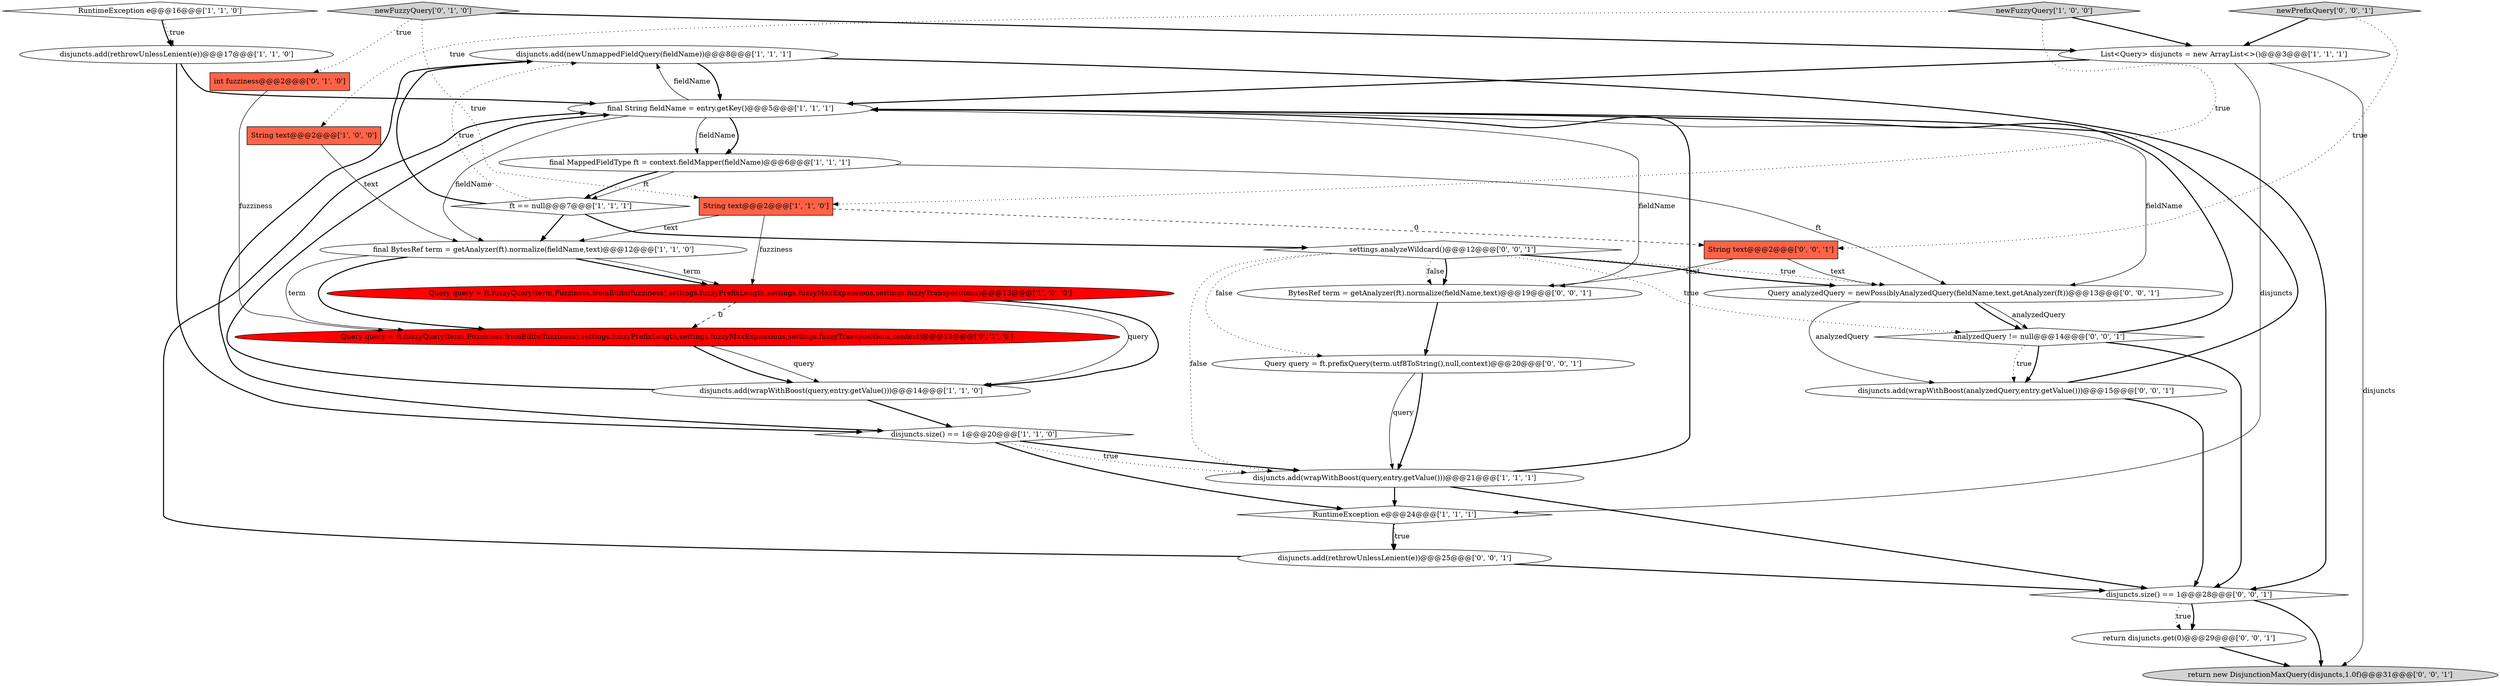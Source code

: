 digraph {
3 [style = filled, label = "disjuncts.add(newUnmappedFieldQuery(fieldName))@@@8@@@['1', '1', '1']", fillcolor = white, shape = ellipse image = "AAA0AAABBB1BBB"];
25 [style = filled, label = "return disjuncts.get(0)@@@29@@@['0', '0', '1']", fillcolor = white, shape = ellipse image = "AAA0AAABBB3BBB"];
13 [style = filled, label = "Query query = ft.fuzzyQuery(term,Fuzziness.fromEdits(fuzziness),settings.fuzzyPrefixLength,settings.fuzzyMaxExpansions,settings.fuzzyTranspositions)@@@13@@@['1', '0', '0']", fillcolor = red, shape = ellipse image = "AAA1AAABBB1BBB"];
8 [style = filled, label = "RuntimeException e@@@24@@@['1', '1', '1']", fillcolor = white, shape = diamond image = "AAA0AAABBB1BBB"];
7 [style = filled, label = "RuntimeException e@@@16@@@['1', '1', '0']", fillcolor = white, shape = diamond image = "AAA0AAABBB1BBB"];
15 [style = filled, label = "final MappedFieldType ft = context.fieldMapper(fieldName)@@@6@@@['1', '1', '1']", fillcolor = white, shape = ellipse image = "AAA0AAABBB1BBB"];
0 [style = filled, label = "final String fieldName = entry.getKey()@@@5@@@['1', '1', '1']", fillcolor = white, shape = ellipse image = "AAA0AAABBB1BBB"];
27 [style = filled, label = "disjuncts.add(wrapWithBoost(analyzedQuery,entry.getValue()))@@@15@@@['0', '0', '1']", fillcolor = white, shape = ellipse image = "AAA0AAABBB3BBB"];
19 [style = filled, label = "String text@@@2@@@['0', '0', '1']", fillcolor = tomato, shape = box image = "AAA0AAABBB3BBB"];
23 [style = filled, label = "disjuncts.size() == 1@@@28@@@['0', '0', '1']", fillcolor = white, shape = diamond image = "AAA0AAABBB3BBB"];
17 [style = filled, label = "int fuzziness@@@2@@@['0', '1', '0']", fillcolor = tomato, shape = box image = "AAA0AAABBB2BBB"];
22 [style = filled, label = "disjuncts.add(rethrowUnlessLenient(e))@@@25@@@['0', '0', '1']", fillcolor = white, shape = ellipse image = "AAA0AAABBB3BBB"];
30 [style = filled, label = "settings.analyzeWildcard()@@@12@@@['0', '0', '1']", fillcolor = white, shape = diamond image = "AAA0AAABBB3BBB"];
20 [style = filled, label = "BytesRef term = getAnalyzer(ft).normalize(fieldName,text)@@@19@@@['0', '0', '1']", fillcolor = white, shape = ellipse image = "AAA0AAABBB3BBB"];
11 [style = filled, label = "List<Query> disjuncts = new ArrayList<>()@@@3@@@['1', '1', '1']", fillcolor = white, shape = ellipse image = "AAA0AAABBB1BBB"];
6 [style = filled, label = "disjuncts.add(wrapWithBoost(query,entry.getValue()))@@@21@@@['1', '1', '1']", fillcolor = white, shape = ellipse image = "AAA0AAABBB1BBB"];
12 [style = filled, label = "disjuncts.add(wrapWithBoost(query,entry.getValue()))@@@14@@@['1', '1', '0']", fillcolor = white, shape = ellipse image = "AAA0AAABBB1BBB"];
29 [style = filled, label = "Query analyzedQuery = newPossiblyAnalyzedQuery(fieldName,text,getAnalyzer(ft))@@@13@@@['0', '0', '1']", fillcolor = white, shape = ellipse image = "AAA0AAABBB3BBB"];
9 [style = filled, label = "newFuzzyQuery['1', '0', '0']", fillcolor = lightgray, shape = diamond image = "AAA0AAABBB1BBB"];
2 [style = filled, label = "disjuncts.size() == 1@@@20@@@['1', '1', '0']", fillcolor = white, shape = diamond image = "AAA0AAABBB1BBB"];
24 [style = filled, label = "analyzedQuery != null@@@14@@@['0', '0', '1']", fillcolor = white, shape = diamond image = "AAA0AAABBB3BBB"];
14 [style = filled, label = "String text@@@2@@@['1', '1', '0']", fillcolor = tomato, shape = box image = "AAA0AAABBB1BBB"];
21 [style = filled, label = "newPrefixQuery['0', '0', '1']", fillcolor = lightgray, shape = diamond image = "AAA0AAABBB3BBB"];
1 [style = filled, label = "final BytesRef term = getAnalyzer(ft).normalize(fieldName,text)@@@12@@@['1', '1', '0']", fillcolor = white, shape = ellipse image = "AAA0AAABBB1BBB"];
5 [style = filled, label = "disjuncts.add(rethrowUnlessLenient(e))@@@17@@@['1', '1', '0']", fillcolor = white, shape = ellipse image = "AAA0AAABBB1BBB"];
18 [style = filled, label = "Query query = ft.fuzzyQuery(term,Fuzziness.fromEdits(fuzziness),settings.fuzzyPrefixLength,settings.fuzzyMaxExpansions,settings.fuzzyTranspositions,context)@@@13@@@['0', '1', '0']", fillcolor = red, shape = ellipse image = "AAA1AAABBB2BBB"];
16 [style = filled, label = "newFuzzyQuery['0', '1', '0']", fillcolor = lightgray, shape = diamond image = "AAA0AAABBB2BBB"];
28 [style = filled, label = "Query query = ft.prefixQuery(term.utf8ToString(),null,context)@@@20@@@['0', '0', '1']", fillcolor = white, shape = ellipse image = "AAA0AAABBB3BBB"];
26 [style = filled, label = "return new DisjunctionMaxQuery(disjuncts,1.0f)@@@31@@@['0', '0', '1']", fillcolor = lightgray, shape = ellipse image = "AAA0AAABBB3BBB"];
10 [style = filled, label = "String text@@@2@@@['1', '0', '0']", fillcolor = tomato, shape = box image = "AAA0AAABBB1BBB"];
4 [style = filled, label = "ft == null@@@7@@@['1', '1', '1']", fillcolor = white, shape = diamond image = "AAA0AAABBB1BBB"];
4->3 [style = bold, label=""];
23->25 [style = bold, label=""];
1->18 [style = solid, label="term"];
28->6 [style = bold, label=""];
16->11 [style = bold, label=""];
9->11 [style = bold, label=""];
30->24 [style = dotted, label="true"];
27->0 [style = bold, label=""];
0->15 [style = solid, label="fieldName"];
2->6 [style = bold, label=""];
30->20 [style = bold, label=""];
24->0 [style = bold, label=""];
6->23 [style = bold, label=""];
30->6 [style = dotted, label="false"];
16->17 [style = dotted, label="true"];
11->8 [style = solid, label="disjuncts"];
20->28 [style = bold, label=""];
13->12 [style = solid, label="query"];
15->4 [style = solid, label="ft"];
18->12 [style = bold, label=""];
23->26 [style = bold, label=""];
11->26 [style = solid, label="disjuncts"];
1->18 [style = bold, label=""];
19->29 [style = solid, label="text"];
6->0 [style = bold, label=""];
19->20 [style = solid, label="text"];
0->29 [style = solid, label="fieldName"];
24->27 [style = dotted, label="true"];
0->1 [style = solid, label="fieldName"];
0->3 [style = solid, label="fieldName"];
28->6 [style = solid, label="query"];
12->0 [style = bold, label=""];
29->24 [style = solid, label="analyzedQuery"];
1->13 [style = bold, label=""];
0->15 [style = bold, label=""];
30->29 [style = bold, label=""];
3->0 [style = bold, label=""];
22->23 [style = bold, label=""];
8->22 [style = bold, label=""];
9->14 [style = dotted, label="true"];
7->5 [style = dotted, label="true"];
30->20 [style = dotted, label="false"];
0->20 [style = solid, label="fieldName"];
17->18 [style = solid, label="fuzziness"];
1->13 [style = solid, label="term"];
12->2 [style = bold, label=""];
7->5 [style = bold, label=""];
11->0 [style = bold, label=""];
5->2 [style = bold, label=""];
13->12 [style = bold, label=""];
3->23 [style = bold, label=""];
22->0 [style = bold, label=""];
4->30 [style = bold, label=""];
3->2 [style = bold, label=""];
5->0 [style = bold, label=""];
21->11 [style = bold, label=""];
4->3 [style = dotted, label="true"];
2->6 [style = dotted, label="true"];
30->29 [style = dotted, label="true"];
21->19 [style = dotted, label="true"];
15->29 [style = solid, label="ft"];
6->8 [style = bold, label=""];
25->26 [style = bold, label=""];
15->4 [style = bold, label=""];
16->14 [style = dotted, label="true"];
30->28 [style = dotted, label="false"];
8->22 [style = dotted, label="true"];
14->13 [style = solid, label="fuzziness"];
14->1 [style = solid, label="text"];
10->1 [style = solid, label="text"];
27->23 [style = bold, label=""];
4->1 [style = bold, label=""];
14->19 [style = dashed, label="0"];
13->18 [style = dashed, label="0"];
29->27 [style = solid, label="analyzedQuery"];
29->24 [style = bold, label=""];
9->10 [style = dotted, label="true"];
24->27 [style = bold, label=""];
23->25 [style = dotted, label="true"];
18->12 [style = solid, label="query"];
2->8 [style = bold, label=""];
24->23 [style = bold, label=""];
}
